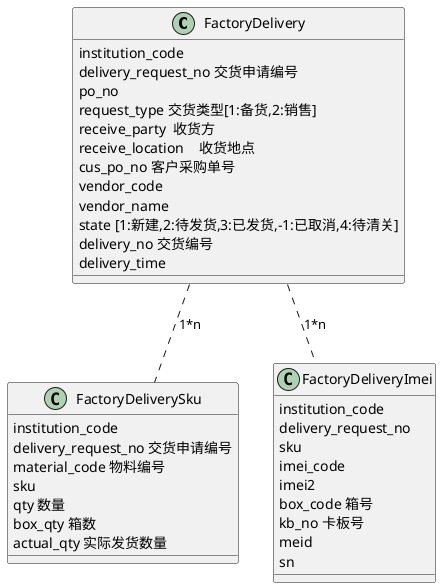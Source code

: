 @startuml

class FactoryDelivery {
    institution_code
    delivery_request_no 交货申请编号
    po_no
    request_type 交货类型[1:备货,2:销售]
    receive_party  收货方
    receive_location    收货地点
    cus_po_no 客户采购单号
    vendor_code
    vendor_name
    state [1:新建,2:待发货,3:已发货,-1:已取消,4:待清关]
    delivery_no 交货编号
    delivery_time
}

class FactoryDeliverySku {
    institution_code
    delivery_request_no 交货申请编号
    material_code 物料编号
    sku
    qty 数量
    box_qty 箱数
    actual_qty 实际发货数量
}

class FactoryDeliveryImei{
    institution_code
    delivery_request_no
    sku
    imei_code
    imei2
    box_code 箱号
    kb_no 卡板号
    meid
    sn
}

'class ReceiptHeader{
'
'}
'
'class ReceiptLine {
'
'}

FactoryDelivery .. FactoryDeliverySku:1*n
FactoryDelivery .. FactoryDeliveryImei:1*n

@enduml